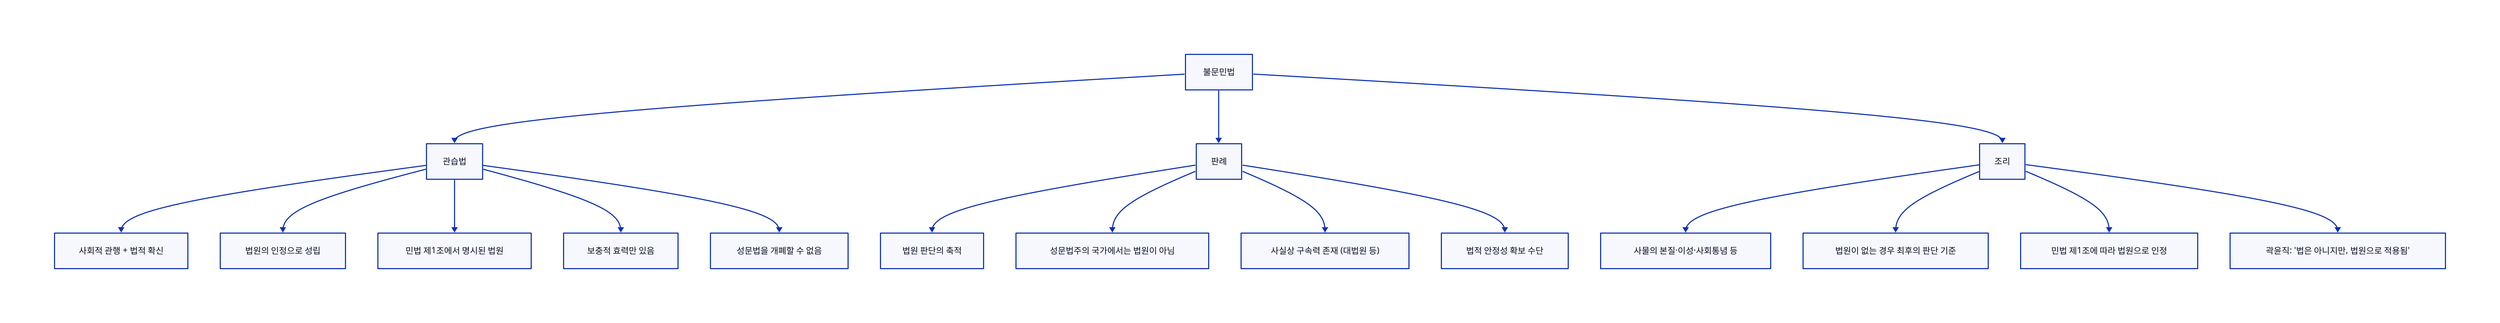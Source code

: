 # [8] 不文民法.d2

direction: down

"불문민법" -> "관습법"
"불문민법" -> "판례"
"불문민법" -> "조리"

"관습법" -> "사회적 관행 + 법적 확신"
"관습법" -> "법원의 인정으로 성립"
"관습법" -> "민법 제1조에서 명시된 법원"
"관습법" -> "보충적 효력만 있음"
"관습법" -> "성문법을 개폐할 수 없음"

"판례" -> "법원 판단의 축적"
"판례" -> "성문법주의 국가에서는 법원이 아님"
"판례" -> "사실상 구속력 존재 (대법원 등)"
"판례" -> "법적 안정성 확보 수단"

"조리" -> "사물의 본질·이성·사회통념 등"
"조리" -> "법원이 없는 경우 최후의 판단 기준"
"조리" -> "민법 제1조에 따라 법원으로 인정"
"조리" -> "곽윤직: '법은 아니지만, 법원으로 적용됨'"
